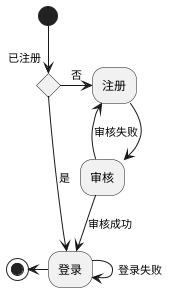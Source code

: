 @startuml

(*) --> if "已注册" then
--> [是] 登录
else
-> [否] 注册
注册 --> 审核
审核 -left-> [审核失败] 注册
审核 --> [审核成功] 登录
endif
登录 --> [登录失败] 登录
登录 -left-> (*)

@enduml